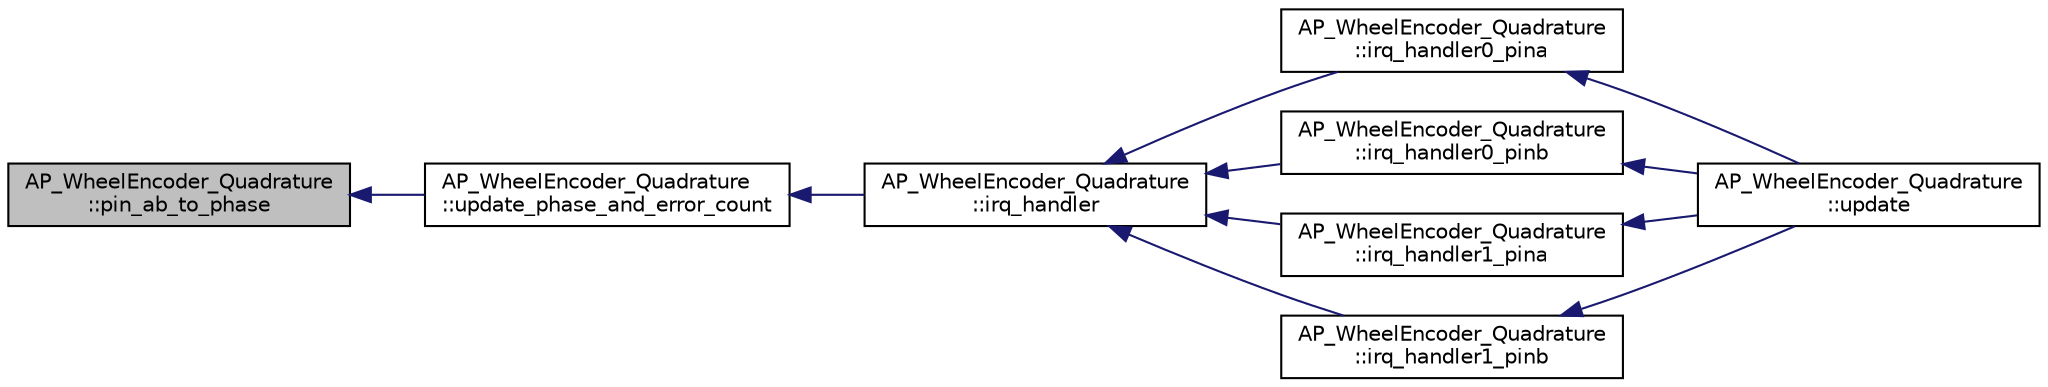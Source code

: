 digraph "AP_WheelEncoder_Quadrature::pin_ab_to_phase"
{
 // INTERACTIVE_SVG=YES
  edge [fontname="Helvetica",fontsize="10",labelfontname="Helvetica",labelfontsize="10"];
  node [fontname="Helvetica",fontsize="10",shape=record];
  rankdir="LR";
  Node1 [label="AP_WheelEncoder_Quadrature\l::pin_ab_to_phase",height=0.2,width=0.4,color="black", fillcolor="grey75", style="filled", fontcolor="black"];
  Node1 -> Node2 [dir="back",color="midnightblue",fontsize="10",style="solid",fontname="Helvetica"];
  Node2 [label="AP_WheelEncoder_Quadrature\l::update_phase_and_error_count",height=0.2,width=0.4,color="black", fillcolor="white", style="filled",URL="$classAP__WheelEncoder__Quadrature.html#a8aa50a7c16e152fa565e9cc76ecb7172"];
  Node2 -> Node3 [dir="back",color="midnightblue",fontsize="10",style="solid",fontname="Helvetica"];
  Node3 [label="AP_WheelEncoder_Quadrature\l::irq_handler",height=0.2,width=0.4,color="black", fillcolor="white", style="filled",URL="$classAP__WheelEncoder__Quadrature.html#ac7614b12b0db3c8fc113b915eeed6815"];
  Node3 -> Node4 [dir="back",color="midnightblue",fontsize="10",style="solid",fontname="Helvetica"];
  Node4 [label="AP_WheelEncoder_Quadrature\l::irq_handler0_pina",height=0.2,width=0.4,color="black", fillcolor="white", style="filled",URL="$classAP__WheelEncoder__Quadrature.html#ac0a68882e07442009c89dd306b3467f4"];
  Node4 -> Node5 [dir="back",color="midnightblue",fontsize="10",style="solid",fontname="Helvetica"];
  Node5 [label="AP_WheelEncoder_Quadrature\l::update",height=0.2,width=0.4,color="black", fillcolor="white", style="filled",URL="$classAP__WheelEncoder__Quadrature.html#a3a27a29cab25251c5993e4e7afab9071"];
  Node3 -> Node6 [dir="back",color="midnightblue",fontsize="10",style="solid",fontname="Helvetica"];
  Node6 [label="AP_WheelEncoder_Quadrature\l::irq_handler0_pinb",height=0.2,width=0.4,color="black", fillcolor="white", style="filled",URL="$classAP__WheelEncoder__Quadrature.html#ad7af326721edf55e1b68c6d1b785cb56"];
  Node6 -> Node5 [dir="back",color="midnightblue",fontsize="10",style="solid",fontname="Helvetica"];
  Node3 -> Node7 [dir="back",color="midnightblue",fontsize="10",style="solid",fontname="Helvetica"];
  Node7 [label="AP_WheelEncoder_Quadrature\l::irq_handler1_pina",height=0.2,width=0.4,color="black", fillcolor="white", style="filled",URL="$classAP__WheelEncoder__Quadrature.html#ab8c81f788c72d88e3c005223cdaed4e8"];
  Node7 -> Node5 [dir="back",color="midnightblue",fontsize="10",style="solid",fontname="Helvetica"];
  Node3 -> Node8 [dir="back",color="midnightblue",fontsize="10",style="solid",fontname="Helvetica"];
  Node8 [label="AP_WheelEncoder_Quadrature\l::irq_handler1_pinb",height=0.2,width=0.4,color="black", fillcolor="white", style="filled",URL="$classAP__WheelEncoder__Quadrature.html#a0ba6936259d149171b7bb3ac4e51e80f"];
  Node8 -> Node5 [dir="back",color="midnightblue",fontsize="10",style="solid",fontname="Helvetica"];
}
